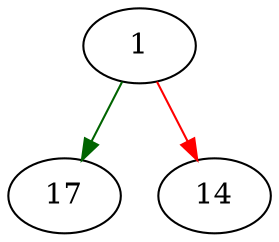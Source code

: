 strict digraph "compile_regex" {
	// Node definitions.
	1 [entry=true];
	17;
	14;

	// Edge definitions.
	1 -> 17 [
		color=darkgreen
		cond=true
	];
	1 -> 14 [
		color=red
		cond=false
	];
}